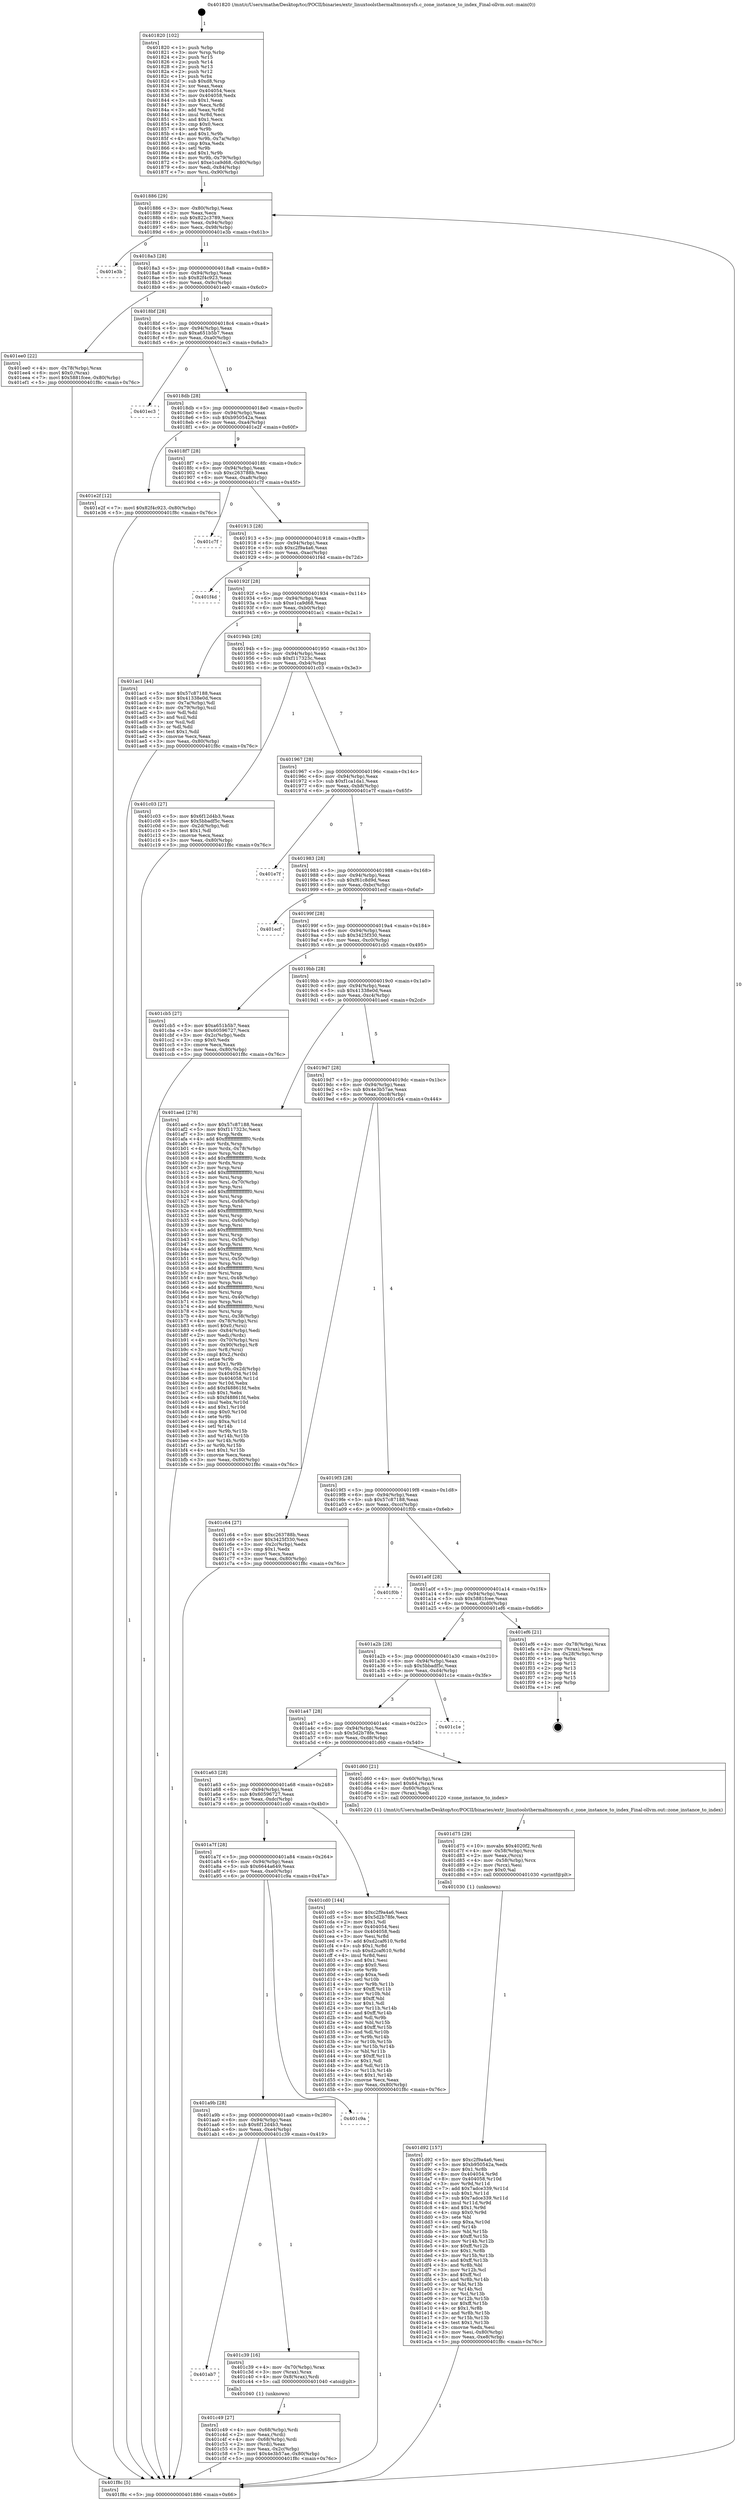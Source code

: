 digraph "0x401820" {
  label = "0x401820 (/mnt/c/Users/mathe/Desktop/tcc/POCII/binaries/extr_linuxtoolsthermaltmonsysfs.c_zone_instance_to_index_Final-ollvm.out::main(0))"
  labelloc = "t"
  node[shape=record]

  Entry [label="",width=0.3,height=0.3,shape=circle,fillcolor=black,style=filled]
  "0x401886" [label="{
     0x401886 [29]\l
     | [instrs]\l
     &nbsp;&nbsp;0x401886 \<+3\>: mov -0x80(%rbp),%eax\l
     &nbsp;&nbsp;0x401889 \<+2\>: mov %eax,%ecx\l
     &nbsp;&nbsp;0x40188b \<+6\>: sub $0x822c3789,%ecx\l
     &nbsp;&nbsp;0x401891 \<+6\>: mov %eax,-0x94(%rbp)\l
     &nbsp;&nbsp;0x401897 \<+6\>: mov %ecx,-0x98(%rbp)\l
     &nbsp;&nbsp;0x40189d \<+6\>: je 0000000000401e3b \<main+0x61b\>\l
  }"]
  "0x401e3b" [label="{
     0x401e3b\l
  }", style=dashed]
  "0x4018a3" [label="{
     0x4018a3 [28]\l
     | [instrs]\l
     &nbsp;&nbsp;0x4018a3 \<+5\>: jmp 00000000004018a8 \<main+0x88\>\l
     &nbsp;&nbsp;0x4018a8 \<+6\>: mov -0x94(%rbp),%eax\l
     &nbsp;&nbsp;0x4018ae \<+5\>: sub $0x82f4c923,%eax\l
     &nbsp;&nbsp;0x4018b3 \<+6\>: mov %eax,-0x9c(%rbp)\l
     &nbsp;&nbsp;0x4018b9 \<+6\>: je 0000000000401ee0 \<main+0x6c0\>\l
  }"]
  Exit [label="",width=0.3,height=0.3,shape=circle,fillcolor=black,style=filled,peripheries=2]
  "0x401ee0" [label="{
     0x401ee0 [22]\l
     | [instrs]\l
     &nbsp;&nbsp;0x401ee0 \<+4\>: mov -0x78(%rbp),%rax\l
     &nbsp;&nbsp;0x401ee4 \<+6\>: movl $0x0,(%rax)\l
     &nbsp;&nbsp;0x401eea \<+7\>: movl $0x5881fcee,-0x80(%rbp)\l
     &nbsp;&nbsp;0x401ef1 \<+5\>: jmp 0000000000401f8c \<main+0x76c\>\l
  }"]
  "0x4018bf" [label="{
     0x4018bf [28]\l
     | [instrs]\l
     &nbsp;&nbsp;0x4018bf \<+5\>: jmp 00000000004018c4 \<main+0xa4\>\l
     &nbsp;&nbsp;0x4018c4 \<+6\>: mov -0x94(%rbp),%eax\l
     &nbsp;&nbsp;0x4018ca \<+5\>: sub $0xa651b5b7,%eax\l
     &nbsp;&nbsp;0x4018cf \<+6\>: mov %eax,-0xa0(%rbp)\l
     &nbsp;&nbsp;0x4018d5 \<+6\>: je 0000000000401ec3 \<main+0x6a3\>\l
  }"]
  "0x401d92" [label="{
     0x401d92 [157]\l
     | [instrs]\l
     &nbsp;&nbsp;0x401d92 \<+5\>: mov $0xc2f9a4a6,%esi\l
     &nbsp;&nbsp;0x401d97 \<+5\>: mov $0xb950542a,%edx\l
     &nbsp;&nbsp;0x401d9c \<+3\>: mov $0x1,%r8b\l
     &nbsp;&nbsp;0x401d9f \<+8\>: mov 0x404054,%r9d\l
     &nbsp;&nbsp;0x401da7 \<+8\>: mov 0x404058,%r10d\l
     &nbsp;&nbsp;0x401daf \<+3\>: mov %r9d,%r11d\l
     &nbsp;&nbsp;0x401db2 \<+7\>: add $0x7adce339,%r11d\l
     &nbsp;&nbsp;0x401db9 \<+4\>: sub $0x1,%r11d\l
     &nbsp;&nbsp;0x401dbd \<+7\>: sub $0x7adce339,%r11d\l
     &nbsp;&nbsp;0x401dc4 \<+4\>: imul %r11d,%r9d\l
     &nbsp;&nbsp;0x401dc8 \<+4\>: and $0x1,%r9d\l
     &nbsp;&nbsp;0x401dcc \<+4\>: cmp $0x0,%r9d\l
     &nbsp;&nbsp;0x401dd0 \<+3\>: sete %bl\l
     &nbsp;&nbsp;0x401dd3 \<+4\>: cmp $0xa,%r10d\l
     &nbsp;&nbsp;0x401dd7 \<+4\>: setl %r14b\l
     &nbsp;&nbsp;0x401ddb \<+3\>: mov %bl,%r15b\l
     &nbsp;&nbsp;0x401dde \<+4\>: xor $0xff,%r15b\l
     &nbsp;&nbsp;0x401de2 \<+3\>: mov %r14b,%r12b\l
     &nbsp;&nbsp;0x401de5 \<+4\>: xor $0xff,%r12b\l
     &nbsp;&nbsp;0x401de9 \<+4\>: xor $0x1,%r8b\l
     &nbsp;&nbsp;0x401ded \<+3\>: mov %r15b,%r13b\l
     &nbsp;&nbsp;0x401df0 \<+4\>: and $0xff,%r13b\l
     &nbsp;&nbsp;0x401df4 \<+3\>: and %r8b,%bl\l
     &nbsp;&nbsp;0x401df7 \<+3\>: mov %r12b,%cl\l
     &nbsp;&nbsp;0x401dfa \<+3\>: and $0xff,%cl\l
     &nbsp;&nbsp;0x401dfd \<+3\>: and %r8b,%r14b\l
     &nbsp;&nbsp;0x401e00 \<+3\>: or %bl,%r13b\l
     &nbsp;&nbsp;0x401e03 \<+3\>: or %r14b,%cl\l
     &nbsp;&nbsp;0x401e06 \<+3\>: xor %cl,%r13b\l
     &nbsp;&nbsp;0x401e09 \<+3\>: or %r12b,%r15b\l
     &nbsp;&nbsp;0x401e0c \<+4\>: xor $0xff,%r15b\l
     &nbsp;&nbsp;0x401e10 \<+4\>: or $0x1,%r8b\l
     &nbsp;&nbsp;0x401e14 \<+3\>: and %r8b,%r15b\l
     &nbsp;&nbsp;0x401e17 \<+3\>: or %r15b,%r13b\l
     &nbsp;&nbsp;0x401e1a \<+4\>: test $0x1,%r13b\l
     &nbsp;&nbsp;0x401e1e \<+3\>: cmovne %edx,%esi\l
     &nbsp;&nbsp;0x401e21 \<+3\>: mov %esi,-0x80(%rbp)\l
     &nbsp;&nbsp;0x401e24 \<+6\>: mov %eax,-0xe8(%rbp)\l
     &nbsp;&nbsp;0x401e2a \<+5\>: jmp 0000000000401f8c \<main+0x76c\>\l
  }"]
  "0x401ec3" [label="{
     0x401ec3\l
  }", style=dashed]
  "0x4018db" [label="{
     0x4018db [28]\l
     | [instrs]\l
     &nbsp;&nbsp;0x4018db \<+5\>: jmp 00000000004018e0 \<main+0xc0\>\l
     &nbsp;&nbsp;0x4018e0 \<+6\>: mov -0x94(%rbp),%eax\l
     &nbsp;&nbsp;0x4018e6 \<+5\>: sub $0xb950542a,%eax\l
     &nbsp;&nbsp;0x4018eb \<+6\>: mov %eax,-0xa4(%rbp)\l
     &nbsp;&nbsp;0x4018f1 \<+6\>: je 0000000000401e2f \<main+0x60f\>\l
  }"]
  "0x401d75" [label="{
     0x401d75 [29]\l
     | [instrs]\l
     &nbsp;&nbsp;0x401d75 \<+10\>: movabs $0x4020f2,%rdi\l
     &nbsp;&nbsp;0x401d7f \<+4\>: mov -0x58(%rbp),%rcx\l
     &nbsp;&nbsp;0x401d83 \<+2\>: mov %eax,(%rcx)\l
     &nbsp;&nbsp;0x401d85 \<+4\>: mov -0x58(%rbp),%rcx\l
     &nbsp;&nbsp;0x401d89 \<+2\>: mov (%rcx),%esi\l
     &nbsp;&nbsp;0x401d8b \<+2\>: mov $0x0,%al\l
     &nbsp;&nbsp;0x401d8d \<+5\>: call 0000000000401030 \<printf@plt\>\l
     | [calls]\l
     &nbsp;&nbsp;0x401030 \{1\} (unknown)\l
  }"]
  "0x401e2f" [label="{
     0x401e2f [12]\l
     | [instrs]\l
     &nbsp;&nbsp;0x401e2f \<+7\>: movl $0x82f4c923,-0x80(%rbp)\l
     &nbsp;&nbsp;0x401e36 \<+5\>: jmp 0000000000401f8c \<main+0x76c\>\l
  }"]
  "0x4018f7" [label="{
     0x4018f7 [28]\l
     | [instrs]\l
     &nbsp;&nbsp;0x4018f7 \<+5\>: jmp 00000000004018fc \<main+0xdc\>\l
     &nbsp;&nbsp;0x4018fc \<+6\>: mov -0x94(%rbp),%eax\l
     &nbsp;&nbsp;0x401902 \<+5\>: sub $0xc263788b,%eax\l
     &nbsp;&nbsp;0x401907 \<+6\>: mov %eax,-0xa8(%rbp)\l
     &nbsp;&nbsp;0x40190d \<+6\>: je 0000000000401c7f \<main+0x45f\>\l
  }"]
  "0x401c49" [label="{
     0x401c49 [27]\l
     | [instrs]\l
     &nbsp;&nbsp;0x401c49 \<+4\>: mov -0x68(%rbp),%rdi\l
     &nbsp;&nbsp;0x401c4d \<+2\>: mov %eax,(%rdi)\l
     &nbsp;&nbsp;0x401c4f \<+4\>: mov -0x68(%rbp),%rdi\l
     &nbsp;&nbsp;0x401c53 \<+2\>: mov (%rdi),%eax\l
     &nbsp;&nbsp;0x401c55 \<+3\>: mov %eax,-0x2c(%rbp)\l
     &nbsp;&nbsp;0x401c58 \<+7\>: movl $0x4e3b57ae,-0x80(%rbp)\l
     &nbsp;&nbsp;0x401c5f \<+5\>: jmp 0000000000401f8c \<main+0x76c\>\l
  }"]
  "0x401c7f" [label="{
     0x401c7f\l
  }", style=dashed]
  "0x401913" [label="{
     0x401913 [28]\l
     | [instrs]\l
     &nbsp;&nbsp;0x401913 \<+5\>: jmp 0000000000401918 \<main+0xf8\>\l
     &nbsp;&nbsp;0x401918 \<+6\>: mov -0x94(%rbp),%eax\l
     &nbsp;&nbsp;0x40191e \<+5\>: sub $0xc2f9a4a6,%eax\l
     &nbsp;&nbsp;0x401923 \<+6\>: mov %eax,-0xac(%rbp)\l
     &nbsp;&nbsp;0x401929 \<+6\>: je 0000000000401f4d \<main+0x72d\>\l
  }"]
  "0x401ab7" [label="{
     0x401ab7\l
  }", style=dashed]
  "0x401f4d" [label="{
     0x401f4d\l
  }", style=dashed]
  "0x40192f" [label="{
     0x40192f [28]\l
     | [instrs]\l
     &nbsp;&nbsp;0x40192f \<+5\>: jmp 0000000000401934 \<main+0x114\>\l
     &nbsp;&nbsp;0x401934 \<+6\>: mov -0x94(%rbp),%eax\l
     &nbsp;&nbsp;0x40193a \<+5\>: sub $0xe1ca9d68,%eax\l
     &nbsp;&nbsp;0x40193f \<+6\>: mov %eax,-0xb0(%rbp)\l
     &nbsp;&nbsp;0x401945 \<+6\>: je 0000000000401ac1 \<main+0x2a1\>\l
  }"]
  "0x401c39" [label="{
     0x401c39 [16]\l
     | [instrs]\l
     &nbsp;&nbsp;0x401c39 \<+4\>: mov -0x70(%rbp),%rax\l
     &nbsp;&nbsp;0x401c3d \<+3\>: mov (%rax),%rax\l
     &nbsp;&nbsp;0x401c40 \<+4\>: mov 0x8(%rax),%rdi\l
     &nbsp;&nbsp;0x401c44 \<+5\>: call 0000000000401040 \<atoi@plt\>\l
     | [calls]\l
     &nbsp;&nbsp;0x401040 \{1\} (unknown)\l
  }"]
  "0x401ac1" [label="{
     0x401ac1 [44]\l
     | [instrs]\l
     &nbsp;&nbsp;0x401ac1 \<+5\>: mov $0x57c87188,%eax\l
     &nbsp;&nbsp;0x401ac6 \<+5\>: mov $0x41338e0d,%ecx\l
     &nbsp;&nbsp;0x401acb \<+3\>: mov -0x7a(%rbp),%dl\l
     &nbsp;&nbsp;0x401ace \<+4\>: mov -0x79(%rbp),%sil\l
     &nbsp;&nbsp;0x401ad2 \<+3\>: mov %dl,%dil\l
     &nbsp;&nbsp;0x401ad5 \<+3\>: and %sil,%dil\l
     &nbsp;&nbsp;0x401ad8 \<+3\>: xor %sil,%dl\l
     &nbsp;&nbsp;0x401adb \<+3\>: or %dl,%dil\l
     &nbsp;&nbsp;0x401ade \<+4\>: test $0x1,%dil\l
     &nbsp;&nbsp;0x401ae2 \<+3\>: cmovne %ecx,%eax\l
     &nbsp;&nbsp;0x401ae5 \<+3\>: mov %eax,-0x80(%rbp)\l
     &nbsp;&nbsp;0x401ae8 \<+5\>: jmp 0000000000401f8c \<main+0x76c\>\l
  }"]
  "0x40194b" [label="{
     0x40194b [28]\l
     | [instrs]\l
     &nbsp;&nbsp;0x40194b \<+5\>: jmp 0000000000401950 \<main+0x130\>\l
     &nbsp;&nbsp;0x401950 \<+6\>: mov -0x94(%rbp),%eax\l
     &nbsp;&nbsp;0x401956 \<+5\>: sub $0xf117323c,%eax\l
     &nbsp;&nbsp;0x40195b \<+6\>: mov %eax,-0xb4(%rbp)\l
     &nbsp;&nbsp;0x401961 \<+6\>: je 0000000000401c03 \<main+0x3e3\>\l
  }"]
  "0x401f8c" [label="{
     0x401f8c [5]\l
     | [instrs]\l
     &nbsp;&nbsp;0x401f8c \<+5\>: jmp 0000000000401886 \<main+0x66\>\l
  }"]
  "0x401820" [label="{
     0x401820 [102]\l
     | [instrs]\l
     &nbsp;&nbsp;0x401820 \<+1\>: push %rbp\l
     &nbsp;&nbsp;0x401821 \<+3\>: mov %rsp,%rbp\l
     &nbsp;&nbsp;0x401824 \<+2\>: push %r15\l
     &nbsp;&nbsp;0x401826 \<+2\>: push %r14\l
     &nbsp;&nbsp;0x401828 \<+2\>: push %r13\l
     &nbsp;&nbsp;0x40182a \<+2\>: push %r12\l
     &nbsp;&nbsp;0x40182c \<+1\>: push %rbx\l
     &nbsp;&nbsp;0x40182d \<+7\>: sub $0xd8,%rsp\l
     &nbsp;&nbsp;0x401834 \<+2\>: xor %eax,%eax\l
     &nbsp;&nbsp;0x401836 \<+7\>: mov 0x404054,%ecx\l
     &nbsp;&nbsp;0x40183d \<+7\>: mov 0x404058,%edx\l
     &nbsp;&nbsp;0x401844 \<+3\>: sub $0x1,%eax\l
     &nbsp;&nbsp;0x401847 \<+3\>: mov %ecx,%r8d\l
     &nbsp;&nbsp;0x40184a \<+3\>: add %eax,%r8d\l
     &nbsp;&nbsp;0x40184d \<+4\>: imul %r8d,%ecx\l
     &nbsp;&nbsp;0x401851 \<+3\>: and $0x1,%ecx\l
     &nbsp;&nbsp;0x401854 \<+3\>: cmp $0x0,%ecx\l
     &nbsp;&nbsp;0x401857 \<+4\>: sete %r9b\l
     &nbsp;&nbsp;0x40185b \<+4\>: and $0x1,%r9b\l
     &nbsp;&nbsp;0x40185f \<+4\>: mov %r9b,-0x7a(%rbp)\l
     &nbsp;&nbsp;0x401863 \<+3\>: cmp $0xa,%edx\l
     &nbsp;&nbsp;0x401866 \<+4\>: setl %r9b\l
     &nbsp;&nbsp;0x40186a \<+4\>: and $0x1,%r9b\l
     &nbsp;&nbsp;0x40186e \<+4\>: mov %r9b,-0x79(%rbp)\l
     &nbsp;&nbsp;0x401872 \<+7\>: movl $0xe1ca9d68,-0x80(%rbp)\l
     &nbsp;&nbsp;0x401879 \<+6\>: mov %edi,-0x84(%rbp)\l
     &nbsp;&nbsp;0x40187f \<+7\>: mov %rsi,-0x90(%rbp)\l
  }"]
  "0x401a9b" [label="{
     0x401a9b [28]\l
     | [instrs]\l
     &nbsp;&nbsp;0x401a9b \<+5\>: jmp 0000000000401aa0 \<main+0x280\>\l
     &nbsp;&nbsp;0x401aa0 \<+6\>: mov -0x94(%rbp),%eax\l
     &nbsp;&nbsp;0x401aa6 \<+5\>: sub $0x6f12d4b3,%eax\l
     &nbsp;&nbsp;0x401aab \<+6\>: mov %eax,-0xe4(%rbp)\l
     &nbsp;&nbsp;0x401ab1 \<+6\>: je 0000000000401c39 \<main+0x419\>\l
  }"]
  "0x401c03" [label="{
     0x401c03 [27]\l
     | [instrs]\l
     &nbsp;&nbsp;0x401c03 \<+5\>: mov $0x6f12d4b3,%eax\l
     &nbsp;&nbsp;0x401c08 \<+5\>: mov $0x5bbadf5c,%ecx\l
     &nbsp;&nbsp;0x401c0d \<+3\>: mov -0x2d(%rbp),%dl\l
     &nbsp;&nbsp;0x401c10 \<+3\>: test $0x1,%dl\l
     &nbsp;&nbsp;0x401c13 \<+3\>: cmovne %ecx,%eax\l
     &nbsp;&nbsp;0x401c16 \<+3\>: mov %eax,-0x80(%rbp)\l
     &nbsp;&nbsp;0x401c19 \<+5\>: jmp 0000000000401f8c \<main+0x76c\>\l
  }"]
  "0x401967" [label="{
     0x401967 [28]\l
     | [instrs]\l
     &nbsp;&nbsp;0x401967 \<+5\>: jmp 000000000040196c \<main+0x14c\>\l
     &nbsp;&nbsp;0x40196c \<+6\>: mov -0x94(%rbp),%eax\l
     &nbsp;&nbsp;0x401972 \<+5\>: sub $0xf1ca1da1,%eax\l
     &nbsp;&nbsp;0x401977 \<+6\>: mov %eax,-0xb8(%rbp)\l
     &nbsp;&nbsp;0x40197d \<+6\>: je 0000000000401e7f \<main+0x65f\>\l
  }"]
  "0x401c9a" [label="{
     0x401c9a\l
  }", style=dashed]
  "0x401e7f" [label="{
     0x401e7f\l
  }", style=dashed]
  "0x401983" [label="{
     0x401983 [28]\l
     | [instrs]\l
     &nbsp;&nbsp;0x401983 \<+5\>: jmp 0000000000401988 \<main+0x168\>\l
     &nbsp;&nbsp;0x401988 \<+6\>: mov -0x94(%rbp),%eax\l
     &nbsp;&nbsp;0x40198e \<+5\>: sub $0xf61c8d9d,%eax\l
     &nbsp;&nbsp;0x401993 \<+6\>: mov %eax,-0xbc(%rbp)\l
     &nbsp;&nbsp;0x401999 \<+6\>: je 0000000000401ecf \<main+0x6af\>\l
  }"]
  "0x401a7f" [label="{
     0x401a7f [28]\l
     | [instrs]\l
     &nbsp;&nbsp;0x401a7f \<+5\>: jmp 0000000000401a84 \<main+0x264\>\l
     &nbsp;&nbsp;0x401a84 \<+6\>: mov -0x94(%rbp),%eax\l
     &nbsp;&nbsp;0x401a8a \<+5\>: sub $0x6644a649,%eax\l
     &nbsp;&nbsp;0x401a8f \<+6\>: mov %eax,-0xe0(%rbp)\l
     &nbsp;&nbsp;0x401a95 \<+6\>: je 0000000000401c9a \<main+0x47a\>\l
  }"]
  "0x401ecf" [label="{
     0x401ecf\l
  }", style=dashed]
  "0x40199f" [label="{
     0x40199f [28]\l
     | [instrs]\l
     &nbsp;&nbsp;0x40199f \<+5\>: jmp 00000000004019a4 \<main+0x184\>\l
     &nbsp;&nbsp;0x4019a4 \<+6\>: mov -0x94(%rbp),%eax\l
     &nbsp;&nbsp;0x4019aa \<+5\>: sub $0x3425f330,%eax\l
     &nbsp;&nbsp;0x4019af \<+6\>: mov %eax,-0xc0(%rbp)\l
     &nbsp;&nbsp;0x4019b5 \<+6\>: je 0000000000401cb5 \<main+0x495\>\l
  }"]
  "0x401cd0" [label="{
     0x401cd0 [144]\l
     | [instrs]\l
     &nbsp;&nbsp;0x401cd0 \<+5\>: mov $0xc2f9a4a6,%eax\l
     &nbsp;&nbsp;0x401cd5 \<+5\>: mov $0x5d2b78fe,%ecx\l
     &nbsp;&nbsp;0x401cda \<+2\>: mov $0x1,%dl\l
     &nbsp;&nbsp;0x401cdc \<+7\>: mov 0x404054,%esi\l
     &nbsp;&nbsp;0x401ce3 \<+7\>: mov 0x404058,%edi\l
     &nbsp;&nbsp;0x401cea \<+3\>: mov %esi,%r8d\l
     &nbsp;&nbsp;0x401ced \<+7\>: add $0xd2caf610,%r8d\l
     &nbsp;&nbsp;0x401cf4 \<+4\>: sub $0x1,%r8d\l
     &nbsp;&nbsp;0x401cf8 \<+7\>: sub $0xd2caf610,%r8d\l
     &nbsp;&nbsp;0x401cff \<+4\>: imul %r8d,%esi\l
     &nbsp;&nbsp;0x401d03 \<+3\>: and $0x1,%esi\l
     &nbsp;&nbsp;0x401d06 \<+3\>: cmp $0x0,%esi\l
     &nbsp;&nbsp;0x401d09 \<+4\>: sete %r9b\l
     &nbsp;&nbsp;0x401d0d \<+3\>: cmp $0xa,%edi\l
     &nbsp;&nbsp;0x401d10 \<+4\>: setl %r10b\l
     &nbsp;&nbsp;0x401d14 \<+3\>: mov %r9b,%r11b\l
     &nbsp;&nbsp;0x401d17 \<+4\>: xor $0xff,%r11b\l
     &nbsp;&nbsp;0x401d1b \<+3\>: mov %r10b,%bl\l
     &nbsp;&nbsp;0x401d1e \<+3\>: xor $0xff,%bl\l
     &nbsp;&nbsp;0x401d21 \<+3\>: xor $0x1,%dl\l
     &nbsp;&nbsp;0x401d24 \<+3\>: mov %r11b,%r14b\l
     &nbsp;&nbsp;0x401d27 \<+4\>: and $0xff,%r14b\l
     &nbsp;&nbsp;0x401d2b \<+3\>: and %dl,%r9b\l
     &nbsp;&nbsp;0x401d2e \<+3\>: mov %bl,%r15b\l
     &nbsp;&nbsp;0x401d31 \<+4\>: and $0xff,%r15b\l
     &nbsp;&nbsp;0x401d35 \<+3\>: and %dl,%r10b\l
     &nbsp;&nbsp;0x401d38 \<+3\>: or %r9b,%r14b\l
     &nbsp;&nbsp;0x401d3b \<+3\>: or %r10b,%r15b\l
     &nbsp;&nbsp;0x401d3e \<+3\>: xor %r15b,%r14b\l
     &nbsp;&nbsp;0x401d41 \<+3\>: or %bl,%r11b\l
     &nbsp;&nbsp;0x401d44 \<+4\>: xor $0xff,%r11b\l
     &nbsp;&nbsp;0x401d48 \<+3\>: or $0x1,%dl\l
     &nbsp;&nbsp;0x401d4b \<+3\>: and %dl,%r11b\l
     &nbsp;&nbsp;0x401d4e \<+3\>: or %r11b,%r14b\l
     &nbsp;&nbsp;0x401d51 \<+4\>: test $0x1,%r14b\l
     &nbsp;&nbsp;0x401d55 \<+3\>: cmovne %ecx,%eax\l
     &nbsp;&nbsp;0x401d58 \<+3\>: mov %eax,-0x80(%rbp)\l
     &nbsp;&nbsp;0x401d5b \<+5\>: jmp 0000000000401f8c \<main+0x76c\>\l
  }"]
  "0x401cb5" [label="{
     0x401cb5 [27]\l
     | [instrs]\l
     &nbsp;&nbsp;0x401cb5 \<+5\>: mov $0xa651b5b7,%eax\l
     &nbsp;&nbsp;0x401cba \<+5\>: mov $0x60596727,%ecx\l
     &nbsp;&nbsp;0x401cbf \<+3\>: mov -0x2c(%rbp),%edx\l
     &nbsp;&nbsp;0x401cc2 \<+3\>: cmp $0x0,%edx\l
     &nbsp;&nbsp;0x401cc5 \<+3\>: cmove %ecx,%eax\l
     &nbsp;&nbsp;0x401cc8 \<+3\>: mov %eax,-0x80(%rbp)\l
     &nbsp;&nbsp;0x401ccb \<+5\>: jmp 0000000000401f8c \<main+0x76c\>\l
  }"]
  "0x4019bb" [label="{
     0x4019bb [28]\l
     | [instrs]\l
     &nbsp;&nbsp;0x4019bb \<+5\>: jmp 00000000004019c0 \<main+0x1a0\>\l
     &nbsp;&nbsp;0x4019c0 \<+6\>: mov -0x94(%rbp),%eax\l
     &nbsp;&nbsp;0x4019c6 \<+5\>: sub $0x41338e0d,%eax\l
     &nbsp;&nbsp;0x4019cb \<+6\>: mov %eax,-0xc4(%rbp)\l
     &nbsp;&nbsp;0x4019d1 \<+6\>: je 0000000000401aed \<main+0x2cd\>\l
  }"]
  "0x401a63" [label="{
     0x401a63 [28]\l
     | [instrs]\l
     &nbsp;&nbsp;0x401a63 \<+5\>: jmp 0000000000401a68 \<main+0x248\>\l
     &nbsp;&nbsp;0x401a68 \<+6\>: mov -0x94(%rbp),%eax\l
     &nbsp;&nbsp;0x401a6e \<+5\>: sub $0x60596727,%eax\l
     &nbsp;&nbsp;0x401a73 \<+6\>: mov %eax,-0xdc(%rbp)\l
     &nbsp;&nbsp;0x401a79 \<+6\>: je 0000000000401cd0 \<main+0x4b0\>\l
  }"]
  "0x401aed" [label="{
     0x401aed [278]\l
     | [instrs]\l
     &nbsp;&nbsp;0x401aed \<+5\>: mov $0x57c87188,%eax\l
     &nbsp;&nbsp;0x401af2 \<+5\>: mov $0xf117323c,%ecx\l
     &nbsp;&nbsp;0x401af7 \<+3\>: mov %rsp,%rdx\l
     &nbsp;&nbsp;0x401afa \<+4\>: add $0xfffffffffffffff0,%rdx\l
     &nbsp;&nbsp;0x401afe \<+3\>: mov %rdx,%rsp\l
     &nbsp;&nbsp;0x401b01 \<+4\>: mov %rdx,-0x78(%rbp)\l
     &nbsp;&nbsp;0x401b05 \<+3\>: mov %rsp,%rdx\l
     &nbsp;&nbsp;0x401b08 \<+4\>: add $0xfffffffffffffff0,%rdx\l
     &nbsp;&nbsp;0x401b0c \<+3\>: mov %rdx,%rsp\l
     &nbsp;&nbsp;0x401b0f \<+3\>: mov %rsp,%rsi\l
     &nbsp;&nbsp;0x401b12 \<+4\>: add $0xfffffffffffffff0,%rsi\l
     &nbsp;&nbsp;0x401b16 \<+3\>: mov %rsi,%rsp\l
     &nbsp;&nbsp;0x401b19 \<+4\>: mov %rsi,-0x70(%rbp)\l
     &nbsp;&nbsp;0x401b1d \<+3\>: mov %rsp,%rsi\l
     &nbsp;&nbsp;0x401b20 \<+4\>: add $0xfffffffffffffff0,%rsi\l
     &nbsp;&nbsp;0x401b24 \<+3\>: mov %rsi,%rsp\l
     &nbsp;&nbsp;0x401b27 \<+4\>: mov %rsi,-0x68(%rbp)\l
     &nbsp;&nbsp;0x401b2b \<+3\>: mov %rsp,%rsi\l
     &nbsp;&nbsp;0x401b2e \<+4\>: add $0xfffffffffffffff0,%rsi\l
     &nbsp;&nbsp;0x401b32 \<+3\>: mov %rsi,%rsp\l
     &nbsp;&nbsp;0x401b35 \<+4\>: mov %rsi,-0x60(%rbp)\l
     &nbsp;&nbsp;0x401b39 \<+3\>: mov %rsp,%rsi\l
     &nbsp;&nbsp;0x401b3c \<+4\>: add $0xfffffffffffffff0,%rsi\l
     &nbsp;&nbsp;0x401b40 \<+3\>: mov %rsi,%rsp\l
     &nbsp;&nbsp;0x401b43 \<+4\>: mov %rsi,-0x58(%rbp)\l
     &nbsp;&nbsp;0x401b47 \<+3\>: mov %rsp,%rsi\l
     &nbsp;&nbsp;0x401b4a \<+4\>: add $0xfffffffffffffff0,%rsi\l
     &nbsp;&nbsp;0x401b4e \<+3\>: mov %rsi,%rsp\l
     &nbsp;&nbsp;0x401b51 \<+4\>: mov %rsi,-0x50(%rbp)\l
     &nbsp;&nbsp;0x401b55 \<+3\>: mov %rsp,%rsi\l
     &nbsp;&nbsp;0x401b58 \<+4\>: add $0xfffffffffffffff0,%rsi\l
     &nbsp;&nbsp;0x401b5c \<+3\>: mov %rsi,%rsp\l
     &nbsp;&nbsp;0x401b5f \<+4\>: mov %rsi,-0x48(%rbp)\l
     &nbsp;&nbsp;0x401b63 \<+3\>: mov %rsp,%rsi\l
     &nbsp;&nbsp;0x401b66 \<+4\>: add $0xfffffffffffffff0,%rsi\l
     &nbsp;&nbsp;0x401b6a \<+3\>: mov %rsi,%rsp\l
     &nbsp;&nbsp;0x401b6d \<+4\>: mov %rsi,-0x40(%rbp)\l
     &nbsp;&nbsp;0x401b71 \<+3\>: mov %rsp,%rsi\l
     &nbsp;&nbsp;0x401b74 \<+4\>: add $0xfffffffffffffff0,%rsi\l
     &nbsp;&nbsp;0x401b78 \<+3\>: mov %rsi,%rsp\l
     &nbsp;&nbsp;0x401b7b \<+4\>: mov %rsi,-0x38(%rbp)\l
     &nbsp;&nbsp;0x401b7f \<+4\>: mov -0x78(%rbp),%rsi\l
     &nbsp;&nbsp;0x401b83 \<+6\>: movl $0x0,(%rsi)\l
     &nbsp;&nbsp;0x401b89 \<+6\>: mov -0x84(%rbp),%edi\l
     &nbsp;&nbsp;0x401b8f \<+2\>: mov %edi,(%rdx)\l
     &nbsp;&nbsp;0x401b91 \<+4\>: mov -0x70(%rbp),%rsi\l
     &nbsp;&nbsp;0x401b95 \<+7\>: mov -0x90(%rbp),%r8\l
     &nbsp;&nbsp;0x401b9c \<+3\>: mov %r8,(%rsi)\l
     &nbsp;&nbsp;0x401b9f \<+3\>: cmpl $0x2,(%rdx)\l
     &nbsp;&nbsp;0x401ba2 \<+4\>: setne %r9b\l
     &nbsp;&nbsp;0x401ba6 \<+4\>: and $0x1,%r9b\l
     &nbsp;&nbsp;0x401baa \<+4\>: mov %r9b,-0x2d(%rbp)\l
     &nbsp;&nbsp;0x401bae \<+8\>: mov 0x404054,%r10d\l
     &nbsp;&nbsp;0x401bb6 \<+8\>: mov 0x404058,%r11d\l
     &nbsp;&nbsp;0x401bbe \<+3\>: mov %r10d,%ebx\l
     &nbsp;&nbsp;0x401bc1 \<+6\>: add $0xf48861fd,%ebx\l
     &nbsp;&nbsp;0x401bc7 \<+3\>: sub $0x1,%ebx\l
     &nbsp;&nbsp;0x401bca \<+6\>: sub $0xf48861fd,%ebx\l
     &nbsp;&nbsp;0x401bd0 \<+4\>: imul %ebx,%r10d\l
     &nbsp;&nbsp;0x401bd4 \<+4\>: and $0x1,%r10d\l
     &nbsp;&nbsp;0x401bd8 \<+4\>: cmp $0x0,%r10d\l
     &nbsp;&nbsp;0x401bdc \<+4\>: sete %r9b\l
     &nbsp;&nbsp;0x401be0 \<+4\>: cmp $0xa,%r11d\l
     &nbsp;&nbsp;0x401be4 \<+4\>: setl %r14b\l
     &nbsp;&nbsp;0x401be8 \<+3\>: mov %r9b,%r15b\l
     &nbsp;&nbsp;0x401beb \<+3\>: and %r14b,%r15b\l
     &nbsp;&nbsp;0x401bee \<+3\>: xor %r14b,%r9b\l
     &nbsp;&nbsp;0x401bf1 \<+3\>: or %r9b,%r15b\l
     &nbsp;&nbsp;0x401bf4 \<+4\>: test $0x1,%r15b\l
     &nbsp;&nbsp;0x401bf8 \<+3\>: cmovne %ecx,%eax\l
     &nbsp;&nbsp;0x401bfb \<+3\>: mov %eax,-0x80(%rbp)\l
     &nbsp;&nbsp;0x401bfe \<+5\>: jmp 0000000000401f8c \<main+0x76c\>\l
  }"]
  "0x4019d7" [label="{
     0x4019d7 [28]\l
     | [instrs]\l
     &nbsp;&nbsp;0x4019d7 \<+5\>: jmp 00000000004019dc \<main+0x1bc\>\l
     &nbsp;&nbsp;0x4019dc \<+6\>: mov -0x94(%rbp),%eax\l
     &nbsp;&nbsp;0x4019e2 \<+5\>: sub $0x4e3b57ae,%eax\l
     &nbsp;&nbsp;0x4019e7 \<+6\>: mov %eax,-0xc8(%rbp)\l
     &nbsp;&nbsp;0x4019ed \<+6\>: je 0000000000401c64 \<main+0x444\>\l
  }"]
  "0x401d60" [label="{
     0x401d60 [21]\l
     | [instrs]\l
     &nbsp;&nbsp;0x401d60 \<+4\>: mov -0x60(%rbp),%rax\l
     &nbsp;&nbsp;0x401d64 \<+6\>: movl $0x64,(%rax)\l
     &nbsp;&nbsp;0x401d6a \<+4\>: mov -0x60(%rbp),%rax\l
     &nbsp;&nbsp;0x401d6e \<+2\>: mov (%rax),%edi\l
     &nbsp;&nbsp;0x401d70 \<+5\>: call 0000000000401220 \<zone_instance_to_index\>\l
     | [calls]\l
     &nbsp;&nbsp;0x401220 \{1\} (/mnt/c/Users/mathe/Desktop/tcc/POCII/binaries/extr_linuxtoolsthermaltmonsysfs.c_zone_instance_to_index_Final-ollvm.out::zone_instance_to_index)\l
  }"]
  "0x401a47" [label="{
     0x401a47 [28]\l
     | [instrs]\l
     &nbsp;&nbsp;0x401a47 \<+5\>: jmp 0000000000401a4c \<main+0x22c\>\l
     &nbsp;&nbsp;0x401a4c \<+6\>: mov -0x94(%rbp),%eax\l
     &nbsp;&nbsp;0x401a52 \<+5\>: sub $0x5d2b78fe,%eax\l
     &nbsp;&nbsp;0x401a57 \<+6\>: mov %eax,-0xd8(%rbp)\l
     &nbsp;&nbsp;0x401a5d \<+6\>: je 0000000000401d60 \<main+0x540\>\l
  }"]
  "0x401c64" [label="{
     0x401c64 [27]\l
     | [instrs]\l
     &nbsp;&nbsp;0x401c64 \<+5\>: mov $0xc263788b,%eax\l
     &nbsp;&nbsp;0x401c69 \<+5\>: mov $0x3425f330,%ecx\l
     &nbsp;&nbsp;0x401c6e \<+3\>: mov -0x2c(%rbp),%edx\l
     &nbsp;&nbsp;0x401c71 \<+3\>: cmp $0x1,%edx\l
     &nbsp;&nbsp;0x401c74 \<+3\>: cmovl %ecx,%eax\l
     &nbsp;&nbsp;0x401c77 \<+3\>: mov %eax,-0x80(%rbp)\l
     &nbsp;&nbsp;0x401c7a \<+5\>: jmp 0000000000401f8c \<main+0x76c\>\l
  }"]
  "0x4019f3" [label="{
     0x4019f3 [28]\l
     | [instrs]\l
     &nbsp;&nbsp;0x4019f3 \<+5\>: jmp 00000000004019f8 \<main+0x1d8\>\l
     &nbsp;&nbsp;0x4019f8 \<+6\>: mov -0x94(%rbp),%eax\l
     &nbsp;&nbsp;0x4019fe \<+5\>: sub $0x57c87188,%eax\l
     &nbsp;&nbsp;0x401a03 \<+6\>: mov %eax,-0xcc(%rbp)\l
     &nbsp;&nbsp;0x401a09 \<+6\>: je 0000000000401f0b \<main+0x6eb\>\l
  }"]
  "0x401c1e" [label="{
     0x401c1e\l
  }", style=dashed]
  "0x401f0b" [label="{
     0x401f0b\l
  }", style=dashed]
  "0x401a0f" [label="{
     0x401a0f [28]\l
     | [instrs]\l
     &nbsp;&nbsp;0x401a0f \<+5\>: jmp 0000000000401a14 \<main+0x1f4\>\l
     &nbsp;&nbsp;0x401a14 \<+6\>: mov -0x94(%rbp),%eax\l
     &nbsp;&nbsp;0x401a1a \<+5\>: sub $0x5881fcee,%eax\l
     &nbsp;&nbsp;0x401a1f \<+6\>: mov %eax,-0xd0(%rbp)\l
     &nbsp;&nbsp;0x401a25 \<+6\>: je 0000000000401ef6 \<main+0x6d6\>\l
  }"]
  "0x401a2b" [label="{
     0x401a2b [28]\l
     | [instrs]\l
     &nbsp;&nbsp;0x401a2b \<+5\>: jmp 0000000000401a30 \<main+0x210\>\l
     &nbsp;&nbsp;0x401a30 \<+6\>: mov -0x94(%rbp),%eax\l
     &nbsp;&nbsp;0x401a36 \<+5\>: sub $0x5bbadf5c,%eax\l
     &nbsp;&nbsp;0x401a3b \<+6\>: mov %eax,-0xd4(%rbp)\l
     &nbsp;&nbsp;0x401a41 \<+6\>: je 0000000000401c1e \<main+0x3fe\>\l
  }"]
  "0x401ef6" [label="{
     0x401ef6 [21]\l
     | [instrs]\l
     &nbsp;&nbsp;0x401ef6 \<+4\>: mov -0x78(%rbp),%rax\l
     &nbsp;&nbsp;0x401efa \<+2\>: mov (%rax),%eax\l
     &nbsp;&nbsp;0x401efc \<+4\>: lea -0x28(%rbp),%rsp\l
     &nbsp;&nbsp;0x401f00 \<+1\>: pop %rbx\l
     &nbsp;&nbsp;0x401f01 \<+2\>: pop %r12\l
     &nbsp;&nbsp;0x401f03 \<+2\>: pop %r13\l
     &nbsp;&nbsp;0x401f05 \<+2\>: pop %r14\l
     &nbsp;&nbsp;0x401f07 \<+2\>: pop %r15\l
     &nbsp;&nbsp;0x401f09 \<+1\>: pop %rbp\l
     &nbsp;&nbsp;0x401f0a \<+1\>: ret\l
  }"]
  Entry -> "0x401820" [label=" 1"]
  "0x401886" -> "0x401e3b" [label=" 0"]
  "0x401886" -> "0x4018a3" [label=" 11"]
  "0x401ef6" -> Exit [label=" 1"]
  "0x4018a3" -> "0x401ee0" [label=" 1"]
  "0x4018a3" -> "0x4018bf" [label=" 10"]
  "0x401ee0" -> "0x401f8c" [label=" 1"]
  "0x4018bf" -> "0x401ec3" [label=" 0"]
  "0x4018bf" -> "0x4018db" [label=" 10"]
  "0x401e2f" -> "0x401f8c" [label=" 1"]
  "0x4018db" -> "0x401e2f" [label=" 1"]
  "0x4018db" -> "0x4018f7" [label=" 9"]
  "0x401d92" -> "0x401f8c" [label=" 1"]
  "0x4018f7" -> "0x401c7f" [label=" 0"]
  "0x4018f7" -> "0x401913" [label=" 9"]
  "0x401d75" -> "0x401d92" [label=" 1"]
  "0x401913" -> "0x401f4d" [label=" 0"]
  "0x401913" -> "0x40192f" [label=" 9"]
  "0x401d60" -> "0x401d75" [label=" 1"]
  "0x40192f" -> "0x401ac1" [label=" 1"]
  "0x40192f" -> "0x40194b" [label=" 8"]
  "0x401ac1" -> "0x401f8c" [label=" 1"]
  "0x401820" -> "0x401886" [label=" 1"]
  "0x401f8c" -> "0x401886" [label=" 10"]
  "0x401cd0" -> "0x401f8c" [label=" 1"]
  "0x40194b" -> "0x401c03" [label=" 1"]
  "0x40194b" -> "0x401967" [label=" 7"]
  "0x401c64" -> "0x401f8c" [label=" 1"]
  "0x401967" -> "0x401e7f" [label=" 0"]
  "0x401967" -> "0x401983" [label=" 7"]
  "0x401c49" -> "0x401f8c" [label=" 1"]
  "0x401983" -> "0x401ecf" [label=" 0"]
  "0x401983" -> "0x40199f" [label=" 7"]
  "0x401a9b" -> "0x401ab7" [label=" 0"]
  "0x40199f" -> "0x401cb5" [label=" 1"]
  "0x40199f" -> "0x4019bb" [label=" 6"]
  "0x401a9b" -> "0x401c39" [label=" 1"]
  "0x4019bb" -> "0x401aed" [label=" 1"]
  "0x4019bb" -> "0x4019d7" [label=" 5"]
  "0x401a7f" -> "0x401a9b" [label=" 1"]
  "0x401aed" -> "0x401f8c" [label=" 1"]
  "0x401c03" -> "0x401f8c" [label=" 1"]
  "0x401a7f" -> "0x401c9a" [label=" 0"]
  "0x4019d7" -> "0x401c64" [label=" 1"]
  "0x4019d7" -> "0x4019f3" [label=" 4"]
  "0x401a63" -> "0x401a7f" [label=" 1"]
  "0x4019f3" -> "0x401f0b" [label=" 0"]
  "0x4019f3" -> "0x401a0f" [label=" 4"]
  "0x401a63" -> "0x401cd0" [label=" 1"]
  "0x401a0f" -> "0x401ef6" [label=" 1"]
  "0x401a0f" -> "0x401a2b" [label=" 3"]
  "0x401cb5" -> "0x401f8c" [label=" 1"]
  "0x401a2b" -> "0x401c1e" [label=" 0"]
  "0x401a2b" -> "0x401a47" [label=" 3"]
  "0x401c39" -> "0x401c49" [label=" 1"]
  "0x401a47" -> "0x401d60" [label=" 1"]
  "0x401a47" -> "0x401a63" [label=" 2"]
}
